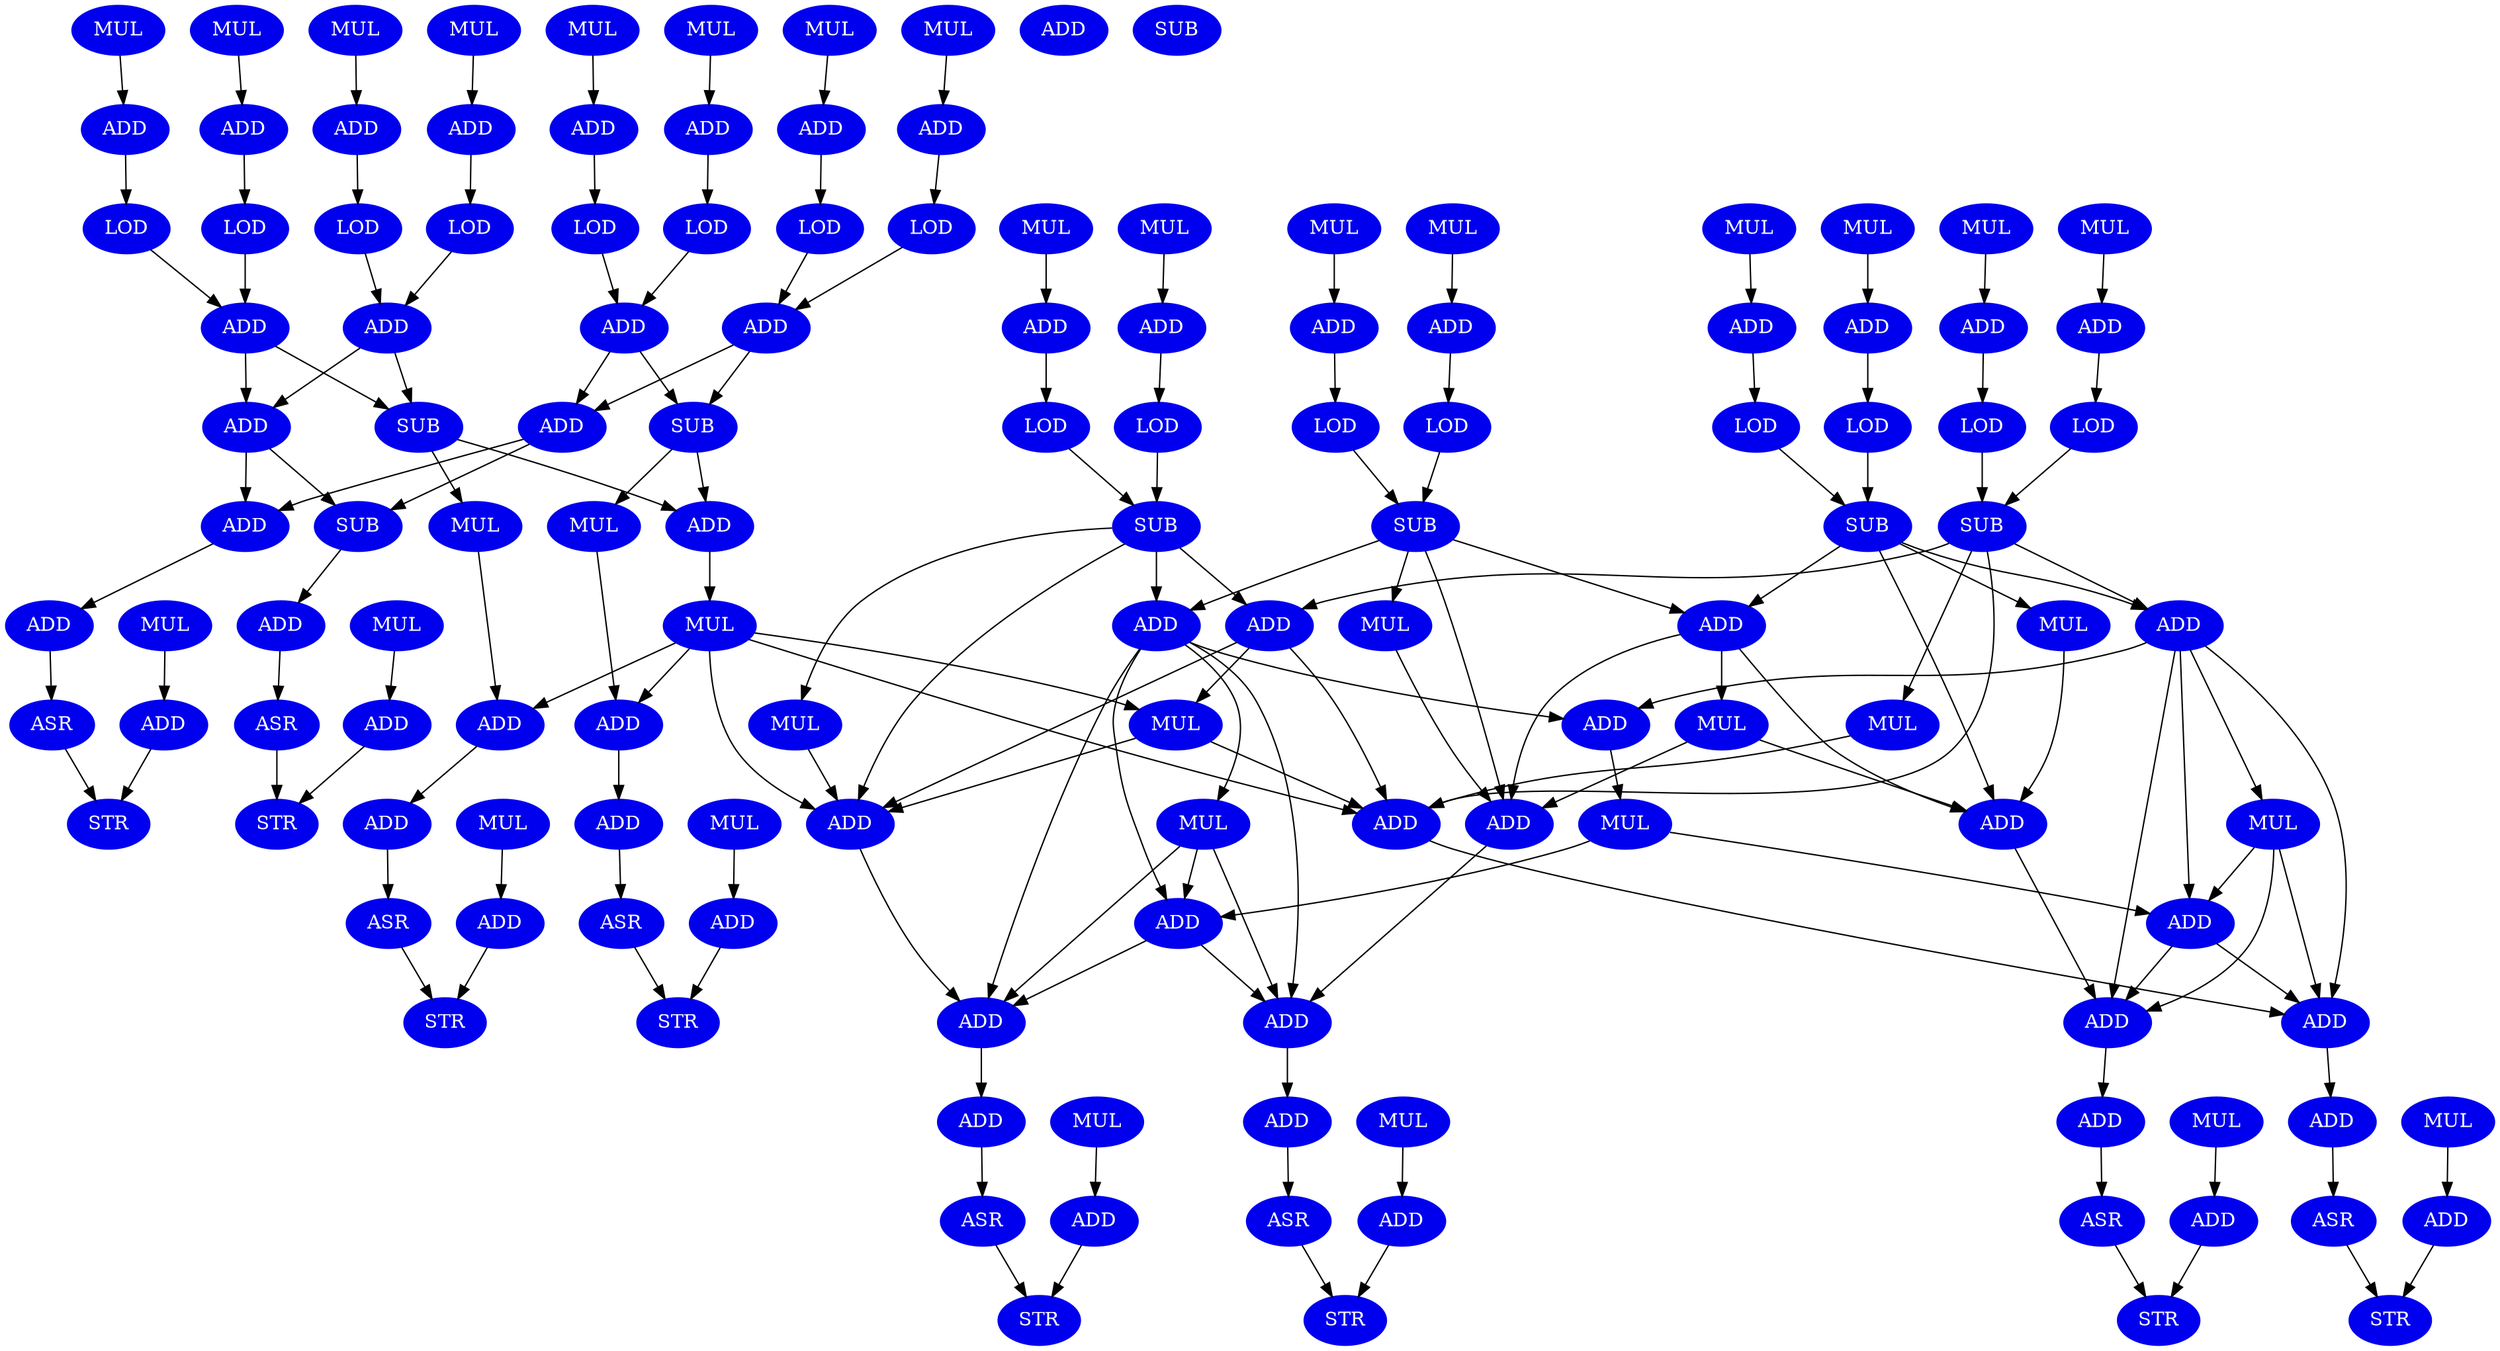 digraph jpeg_fdct_islow_dfg__6 {
    node [fontcolor=white,style=filled,color=blue2];
    MUL_1 [label = MUL ];
    ADD_4 [label = ADD ];
    LOD_5 [label = LOD ];
    MUL_8 [label = MUL ];
    ADD_11 [label = ADD ];
    LOD_12 [label = LOD ];
    ADD_14 [label = ADD ];
    MUL_18 [label = MUL ];
    ADD_21 [label = ADD ];
    LOD_22 [label = LOD ];
    MUL_25 [label = MUL ];
    ADD_28 [label = ADD ];
    LOD_29 [label = LOD ];
    SUB_31 [label = SUB ];
    MUL_35 [label = MUL ];
    ADD_38 [label = ADD ];
    LOD_39 [label = LOD ];
    MUL_42 [label = MUL ];
    ADD_45 [label = ADD ];
    LOD_46 [label = LOD ];
    ADD_48 [label = ADD ];
    MUL_52 [label = MUL ];
    ADD_55 [label = ADD ];
    LOD_56 [label = LOD ];
    MUL_59 [label = MUL ];
    ADD_62 [label = ADD ];
    LOD_63 [label = LOD ];
    SUB_65 [label = SUB ];
    MUL_69 [label = MUL ];
    ADD_72 [label = ADD ];
    LOD_73 [label = LOD ];
    MUL_76 [label = MUL ];
    ADD_79 [label = ADD ];
    LOD_80 [label = LOD ];
    ADD_82 [label = ADD ];
    MUL_86 [label = MUL ];
    ADD_89 [label = ADD ];
    LOD_90 [label = LOD ];
    MUL_93 [label = MUL ];
    ADD_96 [label = ADD ];
    LOD_97 [label = LOD ];
    SUB_99 [label = SUB ];
    MUL_103 [label = MUL ];
    ADD_106 [label = ADD ];
    LOD_107 [label = LOD ];
    MUL_110 [label = MUL ];
    ADD_113 [label = ADD ];
    LOD_114 [label = LOD ];
    ADD_116 [label = ADD ];
    MUL_120 [label = MUL ];
    ADD_123 [label = ADD ];
    LOD_124 [label = LOD ];
    MUL_127 [label = MUL ];
    ADD_130 [label = ADD ];
    LOD_131 [label = LOD ];
    SUB_133 [label = SUB ];
    ADD_136 [label = ADD ];
    SUB_138 [label = SUB ];
    ADD_140 [label = ADD ];
    SUB_142 [label = SUB ];
    ADD_144 [label = ADD ];
    ADD_146 [label = ADD ];
    ASR_148 [label = ASR ];
    MUL_151 [label = MUL ];
    ADD_154 [label = ADD ];
    STR_155 [label = STR ];
    SUB_156 [label = SUB ];
    ADD_158 [label = ADD ];
    ASR_160 [label = ASR ];
    MUL_163 [label = MUL ];
    ADD_166 [label = ADD ];
    STR_167 [label = STR ];
    ADD_168 [label = ADD ];
    MUL_170 [label = MUL ];
    MUL_173 [label = MUL ];
    ADD_174 [label = ADD ];
    ADD_176 [label = ADD ];
    ASR_178 [label = ASR ];
    MUL_181 [label = MUL ];
    ADD_184 [label = ADD ];
    STR_185 [label = STR ];
    MUL_187 [label = MUL ];
    ADD_188 [label = ADD ];
    ADD_190 [label = ADD ];
    ASR_192 [label = ASR ];
    MUL_195 [label = MUL ];
    ADD_198 [label = ADD ];
    STR_199 [label = STR ];
    ADD_200 [label = ADD ];
    ADD_202 [label = ADD ];
    ADD_204 [label = ADD ];
    ADD_206 [label = ADD ];
    ADD_208 [label = ADD ];
    MUL_210 [label = MUL ];
    MUL_213 [label = MUL ];
    MUL_216 [label = MUL ];
    MUL_219 [label = MUL ];
    MUL_222 [label = MUL ];
    MUL_225 [label = MUL ];
    MUL_228 [label = MUL ];
    MUL_231 [label = MUL ];
    MUL_234 [label = MUL ];
    ADD_236 [label = ADD ];
    ADD_239 [label = ADD ];
    ADD_242 [label = ADD ];
    ADD_243 [label = ADD ];
    ADD_245 [label = ADD ];
    ASR_247 [label = ASR ];
    MUL_250 [label = MUL ];
    ADD_253 [label = ADD ];
    STR_254 [label = STR ];
    ADD_255 [label = ADD ];
    ADD_256 [label = ADD ];
    ADD_258 [label = ADD ];
    ASR_260 [label = ASR ];
    MUL_263 [label = MUL ];
    ADD_266 [label = ADD ];
    STR_267 [label = STR ];
    ADD_268 [label = ADD ];
    ADD_269 [label = ADD ];
    ADD_271 [label = ADD ];
    ASR_273 [label = ASR ];
    MUL_276 [label = MUL ];
    ADD_279 [label = ADD ];
    STR_280 [label = STR ];
    ADD_281 [label = ADD ];
    ADD_282 [label = ADD ];
    ADD_284 [label = ADD ];
    ASR_286 [label = ASR ];
    MUL_289 [label = MUL ];
    ADD_292 [label = ADD ];
    STR_293 [label = STR ];
    ADD_296 [label = ADD ];
    SUB_300 [label = SUB ];
    MUL_1 -> ADD_4 [ name = 1 ];
    ADD_4 -> LOD_5 [ name = 2 ];
    LOD_5 -> ADD_14 [ name = 3 ];
    MUL_8 -> ADD_11 [ name = 5 ];
    ADD_11 -> LOD_12 [ name = 6 ];
    LOD_12 -> ADD_14 [ name = 7 ];
    ADD_14 -> ADD_136 [ name = 8 ];
    ADD_14 -> SUB_138 [ name = 9 ];
    MUL_18 -> ADD_21 [ name = 11 ];
    ADD_21 -> LOD_22 [ name = 12 ];
    LOD_22 -> SUB_31 [ name = 13 ];
    MUL_25 -> ADD_28 [ name = 15 ];
    ADD_28 -> LOD_29 [ name = 16 ];
    LOD_29 -> SUB_31 [ name = 17 ];
    SUB_31 -> ADD_200 [ name = 18 ];
    SUB_31 -> ADD_206 [ name = 19 ];
    SUB_31 -> MUL_222 [ name = 20 ];
    SUB_31 -> ADD_281 [ name = 21 ];
    MUL_35 -> ADD_38 [ name = 23 ];
    ADD_38 -> LOD_39 [ name = 24 ];
    LOD_39 -> ADD_48 [ name = 25 ];
    MUL_42 -> ADD_45 [ name = 27 ];
    ADD_45 -> LOD_46 [ name = 28 ];
    LOD_46 -> ADD_48 [ name = 29 ];
    ADD_48 -> ADD_140 [ name = 30 ];
    ADD_48 -> SUB_142 [ name = 31 ];
    MUL_52 -> ADD_55 [ name = 33 ];
    ADD_55 -> LOD_56 [ name = 34 ];
    LOD_56 -> SUB_65 [ name = 35 ];
    MUL_59 -> ADD_62 [ name = 37 ];
    ADD_62 -> LOD_63 [ name = 38 ];
    LOD_63 -> SUB_65 [ name = 39 ];
    SUB_65 -> ADD_202 [ name = 40 ];
    SUB_65 -> ADD_204 [ name = 41 ];
    SUB_65 -> MUL_219 [ name = 42 ];
    SUB_65 -> ADD_268 [ name = 43 ];
    MUL_69 -> ADD_72 [ name = 45 ];
    ADD_72 -> LOD_73 [ name = 46 ];
    LOD_73 -> ADD_82 [ name = 47 ];
    MUL_76 -> ADD_79 [ name = 49 ];
    ADD_79 -> LOD_80 [ name = 50 ];
    LOD_80 -> ADD_82 [ name = 51 ];
    ADD_82 -> ADD_140 [ name = 52 ];
    ADD_82 -> SUB_142 [ name = 53 ];
    MUL_86 -> ADD_89 [ name = 55 ];
    ADD_89 -> LOD_90 [ name = 56 ];
    LOD_90 -> SUB_99 [ name = 57 ];
    MUL_93 -> ADD_96 [ name = 59 ];
    ADD_96 -> LOD_97 [ name = 60 ];
    LOD_97 -> SUB_99 [ name = 61 ];
    SUB_99 -> ADD_202 [ name = 62 ];
    SUB_99 -> ADD_206 [ name = 63 ];
    SUB_99 -> MUL_216 [ name = 64 ];
    SUB_99 -> ADD_255 [ name = 65 ];
    MUL_103 -> ADD_106 [ name = 67 ];
    ADD_106 -> LOD_107 [ name = 68 ];
    LOD_107 -> ADD_116 [ name = 69 ];
    MUL_110 -> ADD_113 [ name = 71 ];
    ADD_113 -> LOD_114 [ name = 72 ];
    LOD_114 -> ADD_116 [ name = 73 ];
    ADD_116 -> ADD_136 [ name = 74 ];
    ADD_116 -> SUB_138 [ name = 75 ];
    MUL_120 -> ADD_123 [ name = 77 ];
    ADD_123 -> LOD_124 [ name = 78 ];
    LOD_124 -> SUB_133 [ name = 79 ];
    MUL_127 -> ADD_130 [ name = 81 ];
    ADD_130 -> LOD_131 [ name = 82 ];
    LOD_131 -> SUB_133 [ name = 83 ];
    SUB_133 -> ADD_200 [ name = 84 ];
    SUB_133 -> ADD_204 [ name = 85 ];
    SUB_133 -> MUL_213 [ name = 86 ];
    SUB_133 -> ADD_242 [ name = 87 ];
    ADD_136 -> ADD_144 [ name = 88 ];
    ADD_136 -> SUB_156 [ name = 89 ];
    SUB_138 -> ADD_168 [ name = 90 ];
    SUB_138 -> MUL_173 [ name = 91 ];
    ADD_140 -> ADD_144 [ name = 92 ];
    ADD_140 -> SUB_156 [ name = 93 ];
    SUB_142 -> ADD_168 [ name = 94 ];
    SUB_142 -> MUL_187 [ name = 95 ];
    ADD_144 -> ADD_146 [ name = 96 ];
    ADD_146 -> ASR_148 [ name = 98 ];
    ASR_148 -> STR_155 [ name = 100 ];
    MUL_151 -> ADD_154 [ name = 102 ];
    ADD_154 -> STR_155 [ name = 103 ];
    SUB_156 -> ADD_158 [ name = 104 ];
    ADD_158 -> ASR_160 [ name = 106 ];
    ASR_160 -> STR_167 [ name = 108 ];
    MUL_163 -> ADD_166 [ name = 110 ];
    ADD_166 -> STR_167 [ name = 111 ];
    ADD_168 -> MUL_170 [ name = 112 ];
    MUL_170 -> ADD_174 [ name = 114 ];
    MUL_170 -> ADD_188 [ name = 115 ];
    MUL_170 -> MUL_225 [ name = 116 ];
    MUL_170 -> ADD_242 [ name = 117 ];
    MUL_170 -> ADD_281 [ name = 118 ];
    MUL_173 -> ADD_174 [ name = 120 ];
    ADD_174 -> ADD_176 [ name = 121 ];
    ADD_176 -> ASR_178 [ name = 123 ];
    ASR_178 -> STR_185 [ name = 125 ];
    MUL_181 -> ADD_184 [ name = 127 ];
    ADD_184 -> STR_185 [ name = 128 ];
    MUL_187 -> ADD_188 [ name = 130 ];
    ADD_188 -> ADD_190 [ name = 131 ];
    ADD_190 -> ASR_192 [ name = 133 ];
    ASR_192 -> STR_199 [ name = 135 ];
    MUL_195 -> ADD_198 [ name = 137 ];
    ADD_198 -> STR_199 [ name = 138 ];
    ADD_200 -> MUL_225 [ name = 139 ];
    ADD_200 -> ADD_242 [ name = 140 ];
    ADD_200 -> ADD_281 [ name = 141 ];
    ADD_202 -> MUL_228 [ name = 142 ];
    ADD_202 -> ADD_255 [ name = 143 ];
    ADD_202 -> ADD_268 [ name = 144 ];
    ADD_204 -> ADD_208 [ name = 145 ];
    ADD_204 -> MUL_231 [ name = 146 ];
    ADD_204 -> ADD_236 [ name = 147 ];
    ADD_204 -> ADD_243 [ name = 148 ];
    ADD_204 -> ADD_269 [ name = 149 ];
    ADD_206 -> ADD_208 [ name = 150 ];
    ADD_206 -> MUL_234 [ name = 151 ];
    ADD_206 -> ADD_239 [ name = 152 ];
    ADD_206 -> ADD_256 [ name = 153 ];
    ADD_206 -> ADD_282 [ name = 154 ];
    ADD_208 -> MUL_210 [ name = 155 ];
    MUL_210 -> ADD_236 [ name = 157 ];
    MUL_210 -> ADD_239 [ name = 158 ];
    MUL_213 -> ADD_242 [ name = 160 ];
    MUL_216 -> ADD_255 [ name = 162 ];
    MUL_219 -> ADD_268 [ name = 164 ];
    MUL_222 -> ADD_281 [ name = 166 ];
    MUL_225 -> ADD_242 [ name = 168 ];
    MUL_225 -> ADD_281 [ name = 169 ];
    MUL_228 -> ADD_255 [ name = 171 ];
    MUL_228 -> ADD_268 [ name = 172 ];
    MUL_231 -> ADD_236 [ name = 174 ];
    MUL_231 -> ADD_243 [ name = 175 ];
    MUL_231 -> ADD_269 [ name = 176 ];
    MUL_234 -> ADD_239 [ name = 178 ];
    MUL_234 -> ADD_256 [ name = 179 ];
    MUL_234 -> ADD_282 [ name = 180 ];
    ADD_236 -> ADD_243 [ name = 181 ];
    ADD_236 -> ADD_269 [ name = 182 ];
    ADD_239 -> ADD_256 [ name = 183 ];
    ADD_239 -> ADD_282 [ name = 184 ];
    ADD_242 -> ADD_243 [ name = 185 ];
    ADD_243 -> ADD_245 [ name = 186 ];
    ADD_245 -> ASR_247 [ name = 188 ];
    ASR_247 -> STR_254 [ name = 190 ];
    MUL_250 -> ADD_253 [ name = 192 ];
    ADD_253 -> STR_254 [ name = 193 ];
    ADD_255 -> ADD_256 [ name = 194 ];
    ADD_256 -> ADD_258 [ name = 195 ];
    ADD_258 -> ASR_260 [ name = 197 ];
    ASR_260 -> STR_267 [ name = 199 ];
    MUL_263 -> ADD_266 [ name = 201 ];
    ADD_266 -> STR_267 [ name = 202 ];
    ADD_268 -> ADD_269 [ name = 203 ];
    ADD_269 -> ADD_271 [ name = 204 ];
    ADD_271 -> ASR_273 [ name = 206 ];
    ASR_273 -> STR_280 [ name = 208 ];
    MUL_276 -> ADD_279 [ name = 210 ];
    ADD_279 -> STR_280 [ name = 211 ];
    ADD_281 -> ADD_282 [ name = 212 ];
    ADD_282 -> ADD_284 [ name = 213 ];
    ADD_284 -> ASR_286 [ name = 215 ];
    ASR_286 -> STR_293 [ name = 217 ];
    MUL_289 -> ADD_292 [ name = 219 ];
    ADD_292 -> STR_293 [ name = 220 ];
}